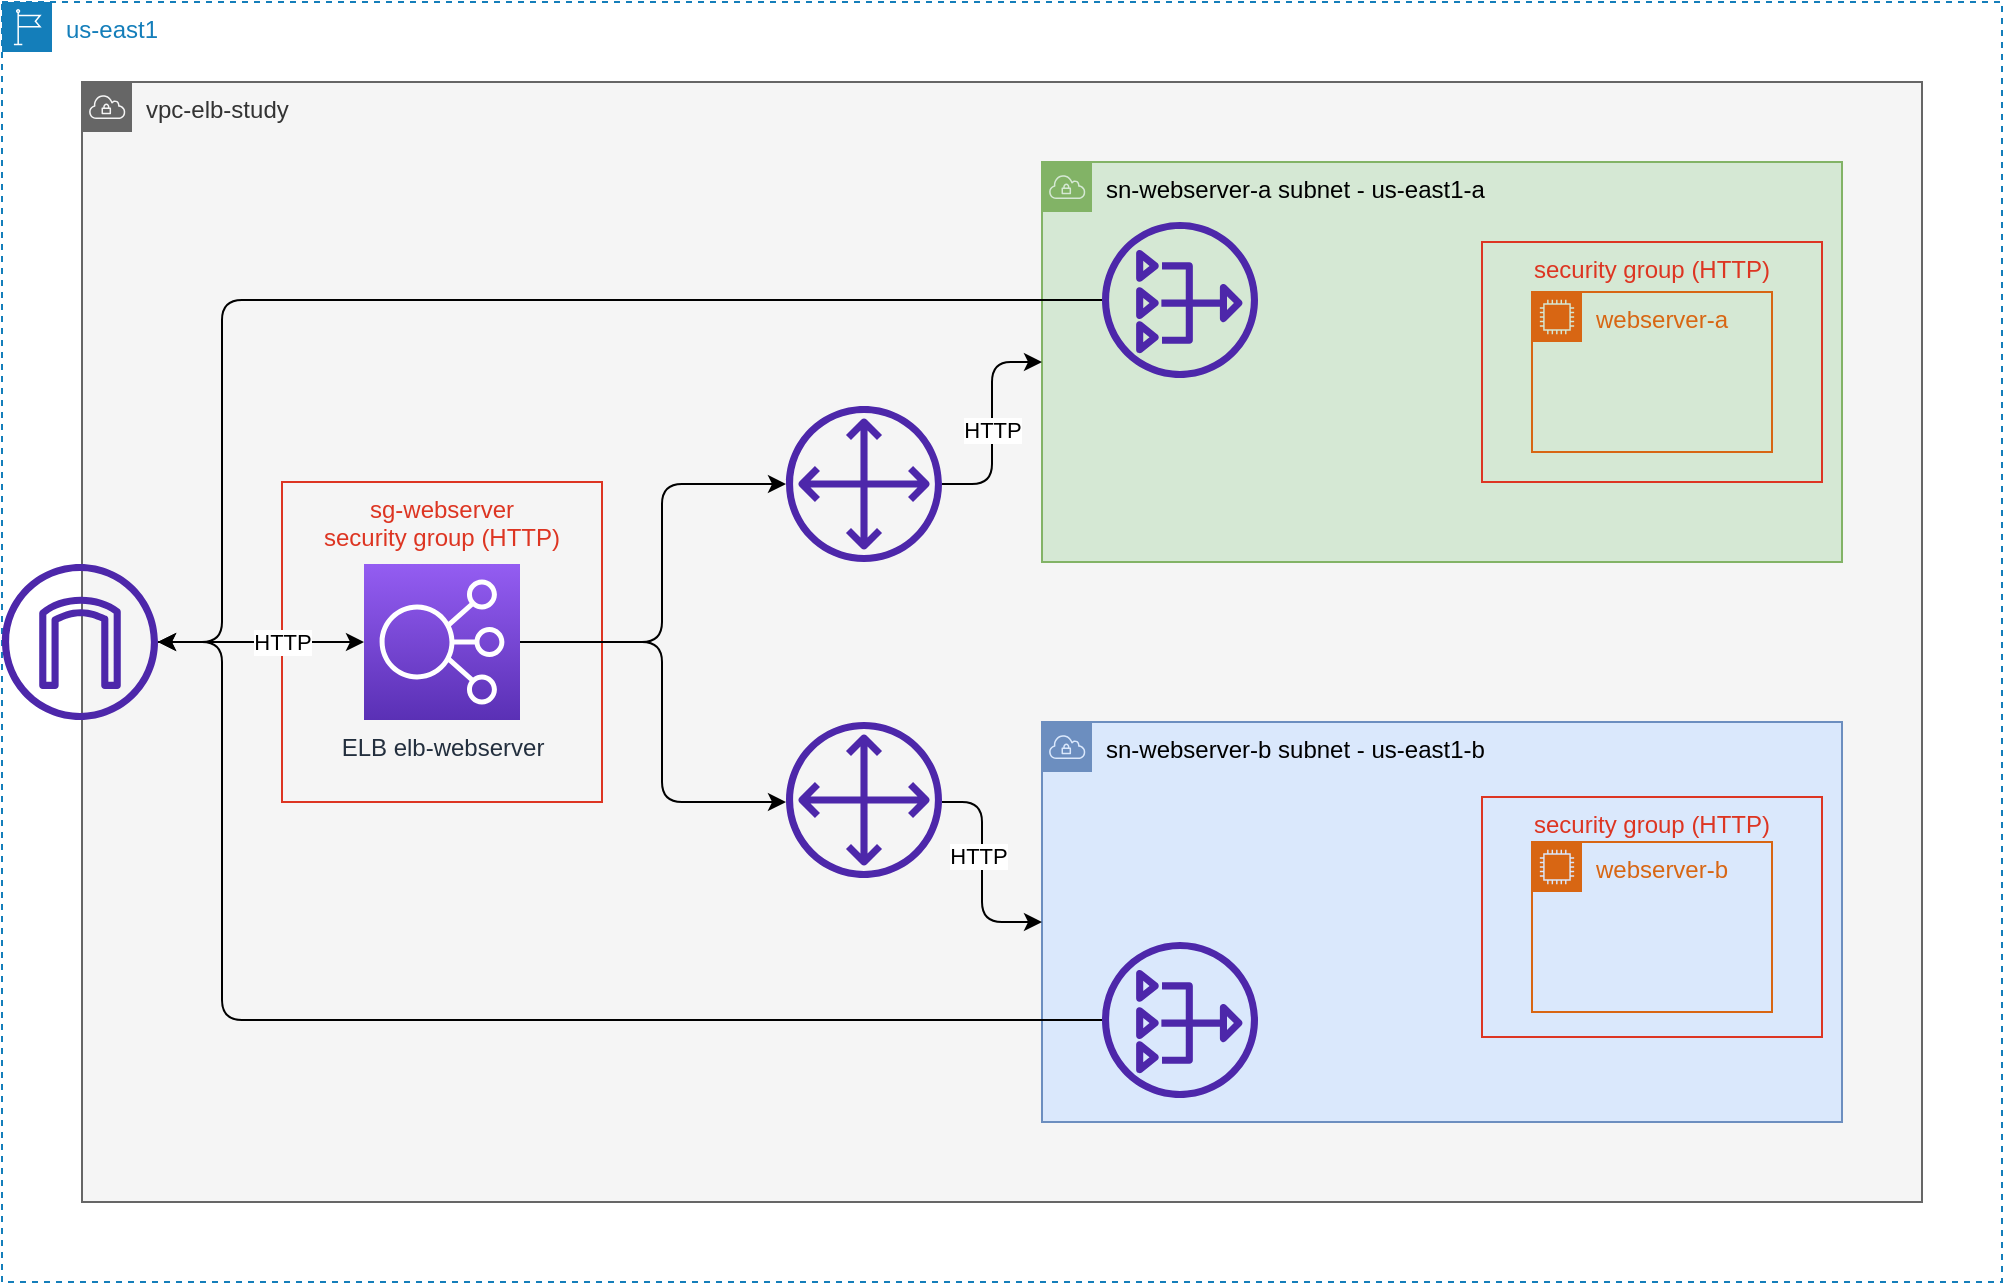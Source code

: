 <mxfile version="20.2.3" type="device"><diagram id="wOoGNhjrPLltATOaldwj" name="ELB"><mxGraphModel dx="1646" dy="859" grid="1" gridSize="10" guides="1" tooltips="1" connect="1" arrows="1" fold="1" page="1" pageScale="1" pageWidth="1100" pageHeight="850" math="0" shadow="0"><root><mxCell id="0"/><mxCell id="1" parent="0"/><mxCell id="YuE-L2DtgMK-VeeYnLuS-6" value="vpc-elb-study" style="points=[[0,0],[0.25,0],[0.5,0],[0.75,0],[1,0],[1,0.25],[1,0.5],[1,0.75],[1,1],[0.75,1],[0.5,1],[0.25,1],[0,1],[0,0.75],[0,0.5],[0,0.25]];outlineConnect=0;html=1;whiteSpace=wrap;fontSize=12;fontStyle=0;container=1;pointerEvents=0;collapsible=0;recursiveResize=0;shape=mxgraph.aws4.group;grIcon=mxgraph.aws4.group_vpc;strokeColor=#666666;fillColor=#f5f5f5;verticalAlign=top;align=left;spacingLeft=30;fontColor=#333333;dashed=0;rounded=1;" parent="1" vertex="1"><mxGeometry x="120" y="80" width="920" height="560" as="geometry"/></mxCell><mxCell id="vGeOv1t9YAawB4Xdcqkv-1" value="us-east1" style="points=[[0,0],[0.25,0],[0.5,0],[0.75,0],[1,0],[1,0.25],[1,0.5],[1,0.75],[1,1],[0.75,1],[0.5,1],[0.25,1],[0,1],[0,0.75],[0,0.5],[0,0.25]];outlineConnect=0;gradientColor=none;html=1;whiteSpace=wrap;fontSize=12;fontStyle=0;container=1;pointerEvents=0;collapsible=0;recursiveResize=0;shape=mxgraph.aws4.group;grIcon=mxgraph.aws4.group_region;strokeColor=#147EBA;fillColor=none;verticalAlign=top;align=left;spacingLeft=30;fontColor=#147EBA;dashed=1;rounded=1;" parent="1" vertex="1"><mxGeometry x="80" y="40" width="1000" height="640" as="geometry"/></mxCell><mxCell id="Yo_CB-uxaSp6kuUeXVhg-11" value="sg-webserver&#10;security group (HTTP)" style="fillColor=none;strokeColor=#DD3522;verticalAlign=top;fontStyle=0;fontColor=#DD3522;rounded=0;" vertex="1" parent="vGeOv1t9YAawB4Xdcqkv-1"><mxGeometry x="140" y="240" width="160" height="160" as="geometry"/></mxCell><mxCell id="YuE-L2DtgMK-VeeYnLuS-30" style="edgeStyle=orthogonalEdgeStyle;rounded=1;orthogonalLoop=1;jettySize=auto;html=1;fontColor=#000000;" parent="vGeOv1t9YAawB4Xdcqkv-1" target="YuE-L2DtgMK-VeeYnLuS-16" edge="1"><mxGeometry relative="1" as="geometry"><mxPoint x="78" y="619" as="sourcePoint"/></mxGeometry></mxCell><mxCell id="AhwYfxgVJZIUIVihKAKB-7" style="edgeStyle=orthogonalEdgeStyle;rounded=1;orthogonalLoop=1;jettySize=auto;html=1;" parent="vGeOv1t9YAawB4Xdcqkv-1" source="YuE-L2DtgMK-VeeYnLuS-16" edge="1"><mxGeometry relative="1" as="geometry"><mxPoint x="80" y="499" as="targetPoint"/></mxGeometry></mxCell><mxCell id="Yo_CB-uxaSp6kuUeXVhg-3" value="" style="group;rounded=1;" vertex="1" connectable="0" parent="vGeOv1t9YAawB4Xdcqkv-1"><mxGeometry x="520" y="80" width="400" height="200" as="geometry"/></mxCell><mxCell id="YuE-L2DtgMK-VeeYnLuS-8" value="sn-webserver-a subnet - us-east1-a" style="outlineConnect=0;html=1;whiteSpace=wrap;fontSize=12;fontStyle=0;shape=mxgraph.aws4.group;grIcon=mxgraph.aws4.group_vpc;strokeColor=#82b366;fillColor=#d5e8d4;verticalAlign=top;align=left;spacingLeft=30;dashed=0;rounded=1;" parent="Yo_CB-uxaSp6kuUeXVhg-3" vertex="1"><mxGeometry width="400" height="200" as="geometry"/></mxCell><mxCell id="YuE-L2DtgMK-VeeYnLuS-26" value="security group (HTTP)" style="fillColor=none;strokeColor=#DD3522;verticalAlign=top;fontStyle=0;fontColor=#DD3522;rounded=0;" parent="Yo_CB-uxaSp6kuUeXVhg-3" vertex="1"><mxGeometry x="220" y="40" width="170" height="120" as="geometry"/></mxCell><mxCell id="YuE-L2DtgMK-VeeYnLuS-1" value="webserver-a" style="points=[[0,0],[0.25,0],[0.5,0],[0.75,0],[1,0],[1,0.25],[1,0.5],[1,0.75],[1,1],[0.75,1],[0.5,1],[0.25,1],[0,1],[0,0.75],[0,0.5],[0,0.25]];outlineConnect=0;gradientColor=none;html=1;whiteSpace=wrap;fontSize=12;fontStyle=0;container=1;pointerEvents=0;collapsible=0;recursiveResize=0;shape=mxgraph.aws4.group;grIcon=mxgraph.aws4.group_ec2_instance_contents;strokeColor=#D86613;fillColor=none;verticalAlign=top;align=left;spacingLeft=30;fontColor=#D86613;dashed=0;rounded=1;" parent="Yo_CB-uxaSp6kuUeXVhg-3" vertex="1"><mxGeometry x="245" y="65" width="120" height="80" as="geometry"/></mxCell><mxCell id="Yo_CB-uxaSp6kuUeXVhg-14" value="" style="sketch=0;outlineConnect=0;fontColor=#232F3E;gradientColor=none;fillColor=#4D27AA;strokeColor=none;dashed=0;verticalLabelPosition=bottom;verticalAlign=top;align=center;html=1;fontSize=12;fontStyle=0;aspect=fixed;pointerEvents=1;shape=mxgraph.aws4.nat_gateway;rounded=0;" vertex="1" parent="Yo_CB-uxaSp6kuUeXVhg-3"><mxGeometry x="30" y="30" width="78" height="78" as="geometry"/></mxCell><mxCell id="YuE-L2DtgMK-VeeYnLuS-10" value="" style="outlineConnect=0;fontColor=#232F3E;gradientColor=none;fillColor=#4D27AA;strokeColor=none;dashed=0;verticalLabelPosition=bottom;verticalAlign=top;align=center;html=1;fontSize=12;fontStyle=0;aspect=fixed;pointerEvents=1;shape=mxgraph.aws4.customer_gateway;rounded=1;" parent="vGeOv1t9YAawB4Xdcqkv-1" vertex="1"><mxGeometry x="392" y="202" width="78" height="78" as="geometry"/></mxCell><mxCell id="YuE-L2DtgMK-VeeYnLuS-20" style="edgeStyle=orthogonalEdgeStyle;rounded=1;orthogonalLoop=1;jettySize=auto;html=1;fontColor=#000000;" parent="vGeOv1t9YAawB4Xdcqkv-1" source="YuE-L2DtgMK-VeeYnLuS-10" target="YuE-L2DtgMK-VeeYnLuS-8" edge="1"><mxGeometry relative="1" as="geometry"/></mxCell><mxCell id="Yo_CB-uxaSp6kuUeXVhg-18" value="HTTP" style="edgeLabel;html=1;align=center;verticalAlign=middle;resizable=0;points=[];" vertex="1" connectable="0" parent="YuE-L2DtgMK-VeeYnLuS-20"><mxGeometry x="-0.036" relative="1" as="geometry"><mxPoint y="1" as="offset"/></mxGeometry></mxCell><mxCell id="Yo_CB-uxaSp6kuUeXVhg-10" style="edgeStyle=orthogonalEdgeStyle;rounded=1;orthogonalLoop=1;jettySize=auto;html=1;entryX=0;entryY=0.5;entryDx=0;entryDy=0;entryPerimeter=0;" edge="1" parent="vGeOv1t9YAawB4Xdcqkv-1" source="YuE-L2DtgMK-VeeYnLuS-7" target="Yo_CB-uxaSp6kuUeXVhg-7"><mxGeometry relative="1" as="geometry"/></mxCell><mxCell id="Yo_CB-uxaSp6kuUeXVhg-12" value="HTTP" style="edgeLabel;html=1;align=center;verticalAlign=middle;resizable=0;points=[];" vertex="1" connectable="0" parent="Yo_CB-uxaSp6kuUeXVhg-10"><mxGeometry x="-0.631" y="-1" relative="1" as="geometry"><mxPoint x="43" y="-1" as="offset"/></mxGeometry></mxCell><mxCell id="YuE-L2DtgMK-VeeYnLuS-7" value="" style="outlineConnect=0;fontColor=#232F3E;gradientColor=none;fillColor=#4D27AA;strokeColor=none;dashed=0;verticalLabelPosition=bottom;verticalAlign=top;align=center;html=1;fontSize=12;fontStyle=0;aspect=fixed;pointerEvents=1;shape=mxgraph.aws4.internet_gateway;rounded=1;" parent="vGeOv1t9YAawB4Xdcqkv-1" vertex="1"><mxGeometry y="281" width="78" height="78" as="geometry"/></mxCell><mxCell id="Yo_CB-uxaSp6kuUeXVhg-8" style="edgeStyle=orthogonalEdgeStyle;rounded=1;orthogonalLoop=1;jettySize=auto;html=1;" edge="1" parent="vGeOv1t9YAawB4Xdcqkv-1" source="Yo_CB-uxaSp6kuUeXVhg-7" target="YuE-L2DtgMK-VeeYnLuS-10"><mxGeometry relative="1" as="geometry"><Array as="points"><mxPoint x="330" y="320"/><mxPoint x="330" y="241"/></Array></mxGeometry></mxCell><mxCell id="Yo_CB-uxaSp6kuUeXVhg-9" style="edgeStyle=orthogonalEdgeStyle;rounded=1;orthogonalLoop=1;jettySize=auto;html=1;" edge="1" parent="vGeOv1t9YAawB4Xdcqkv-1" source="Yo_CB-uxaSp6kuUeXVhg-7" target="YuE-L2DtgMK-VeeYnLuS-21"><mxGeometry relative="1" as="geometry"><Array as="points"><mxPoint x="330" y="320"/><mxPoint x="330" y="400"/></Array></mxGeometry></mxCell><mxCell id="Yo_CB-uxaSp6kuUeXVhg-7" value="ELB&amp;nbsp;elb-webserver" style="sketch=0;points=[[0,0,0],[0.25,0,0],[0.5,0,0],[0.75,0,0],[1,0,0],[0,1,0],[0.25,1,0],[0.5,1,0],[0.75,1,0],[1,1,0],[0,0.25,0],[0,0.5,0],[0,0.75,0],[1,0.25,0],[1,0.5,0],[1,0.75,0]];outlineConnect=0;fontColor=#232F3E;gradientColor=#945DF2;gradientDirection=north;fillColor=#5A30B5;strokeColor=#ffffff;dashed=0;verticalLabelPosition=bottom;verticalAlign=top;align=center;html=1;fontSize=12;fontStyle=0;aspect=fixed;shape=mxgraph.aws4.resourceIcon;resIcon=mxgraph.aws4.elastic_load_balancing;rounded=1;" vertex="1" parent="vGeOv1t9YAawB4Xdcqkv-1"><mxGeometry x="181" y="281" width="78" height="78" as="geometry"/></mxCell><mxCell id="Yo_CB-uxaSp6kuUeXVhg-4" value="" style="group;rounded=1;" vertex="1" connectable="0" parent="vGeOv1t9YAawB4Xdcqkv-1"><mxGeometry x="520" y="360" width="400" height="200" as="geometry"/></mxCell><mxCell id="YuE-L2DtgMK-VeeYnLuS-9" value="sn-webserver-b subnet - us-east1-b" style="outlineConnect=0;html=1;whiteSpace=wrap;fontSize=12;fontStyle=0;shape=mxgraph.aws4.group;grIcon=mxgraph.aws4.group_vpc;strokeColor=#6c8ebf;fillColor=#dae8fc;verticalAlign=top;align=left;spacingLeft=30;dashed=0;rounded=1;" parent="Yo_CB-uxaSp6kuUeXVhg-4" vertex="1"><mxGeometry width="400" height="200" as="geometry"/></mxCell><mxCell id="YuE-L2DtgMK-VeeYnLuS-27" value="security group (HTTP)" style="fillColor=none;strokeColor=#DD3522;verticalAlign=top;fontStyle=0;fontColor=#DD3522;rounded=0;" parent="Yo_CB-uxaSp6kuUeXVhg-4" vertex="1"><mxGeometry x="220" y="37.5" width="170" height="120" as="geometry"/></mxCell><mxCell id="YuE-L2DtgMK-VeeYnLuS-13" value="webserver-b" style="points=[[0,0],[0.25,0],[0.5,0],[0.75,0],[1,0],[1,0.25],[1,0.5],[1,0.75],[1,1],[0.75,1],[0.5,1],[0.25,1],[0,1],[0,0.75],[0,0.5],[0,0.25]];outlineConnect=0;gradientColor=none;html=1;whiteSpace=wrap;fontSize=12;fontStyle=0;container=1;pointerEvents=0;collapsible=0;recursiveResize=0;shape=mxgraph.aws4.group;grIcon=mxgraph.aws4.group_ec2_instance_contents;strokeColor=#D86613;fillColor=none;verticalAlign=top;align=left;spacingLeft=30;fontColor=#D86613;dashed=0;rounded=1;" parent="Yo_CB-uxaSp6kuUeXVhg-4" vertex="1"><mxGeometry x="245" y="60" width="120" height="85" as="geometry"/></mxCell><mxCell id="Yo_CB-uxaSp6kuUeXVhg-13" value="" style="sketch=0;outlineConnect=0;fontColor=#232F3E;gradientColor=none;fillColor=#4D27AA;strokeColor=none;dashed=0;verticalLabelPosition=bottom;verticalAlign=top;align=center;html=1;fontSize=12;fontStyle=0;aspect=fixed;pointerEvents=1;shape=mxgraph.aws4.nat_gateway;rounded=0;" vertex="1" parent="Yo_CB-uxaSp6kuUeXVhg-4"><mxGeometry x="30" y="110" width="78" height="78" as="geometry"/></mxCell><mxCell id="YuE-L2DtgMK-VeeYnLuS-21" value="" style="outlineConnect=0;fontColor=#232F3E;gradientColor=none;fillColor=#4D27AA;strokeColor=none;dashed=0;verticalLabelPosition=bottom;verticalAlign=top;align=center;html=1;fontSize=12;fontStyle=0;aspect=fixed;pointerEvents=1;shape=mxgraph.aws4.customer_gateway;rounded=1;" parent="vGeOv1t9YAawB4Xdcqkv-1" vertex="1"><mxGeometry x="392" y="360" width="78" height="78" as="geometry"/></mxCell><mxCell id="YuE-L2DtgMK-VeeYnLuS-22" style="edgeStyle=orthogonalEdgeStyle;rounded=1;orthogonalLoop=1;jettySize=auto;html=1;fontColor=#000000;" parent="vGeOv1t9YAawB4Xdcqkv-1" source="YuE-L2DtgMK-VeeYnLuS-21" target="YuE-L2DtgMK-VeeYnLuS-9" edge="1"><mxGeometry relative="1" as="geometry"><Array as="points"><mxPoint x="490" y="400"/><mxPoint x="490" y="460"/></Array></mxGeometry></mxCell><mxCell id="Yo_CB-uxaSp6kuUeXVhg-5" value="HTTP" style="edgeLabel;html=1;align=center;verticalAlign=middle;resizable=0;points=[];rounded=1;" vertex="1" connectable="0" parent="YuE-L2DtgMK-VeeYnLuS-22"><mxGeometry x="-0.139" y="-2" relative="1" as="geometry"><mxPoint y="-1" as="offset"/></mxGeometry></mxCell><mxCell id="Yo_CB-uxaSp6kuUeXVhg-15" style="edgeStyle=orthogonalEdgeStyle;rounded=1;orthogonalLoop=1;jettySize=auto;html=1;" edge="1" parent="vGeOv1t9YAawB4Xdcqkv-1" source="Yo_CB-uxaSp6kuUeXVhg-13" target="YuE-L2DtgMK-VeeYnLuS-7"><mxGeometry relative="1" as="geometry"><Array as="points"><mxPoint x="110" y="509"/><mxPoint x="110" y="320"/></Array></mxGeometry></mxCell><mxCell id="Yo_CB-uxaSp6kuUeXVhg-17" style="edgeStyle=orthogonalEdgeStyle;rounded=1;orthogonalLoop=1;jettySize=auto;html=1;" edge="1" parent="vGeOv1t9YAawB4Xdcqkv-1" source="Yo_CB-uxaSp6kuUeXVhg-14" target="YuE-L2DtgMK-VeeYnLuS-7"><mxGeometry relative="1" as="geometry"><Array as="points"><mxPoint x="110" y="149"/><mxPoint x="110" y="320"/></Array></mxGeometry></mxCell></root></mxGraphModel></diagram></mxfile>